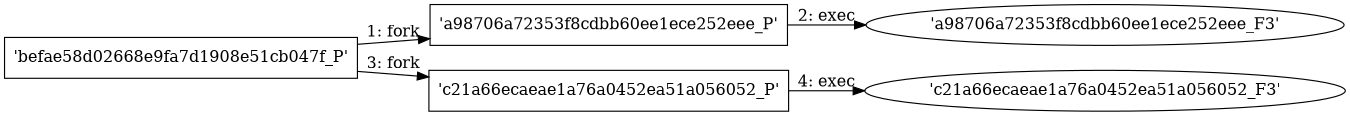 digraph "D:\Learning\Paper\apt\基于CTI的攻击预警\Dataset\攻击图\ASGfromALLCTI\Microsoft Patch Tuesday - May 2018.dot" {
rankdir="LR"
size="9"
fixedsize="false"
splines="true"
nodesep=0.3
ranksep=0
fontsize=10
overlap="scalexy"
engine= "neato"
	"'befae58d02668e9fa7d1908e51cb047f_P'" [node_type=Process shape=box]
	"'a98706a72353f8cdbb60ee1ece252eee_P'" [node_type=Process shape=box]
	"'befae58d02668e9fa7d1908e51cb047f_P'" -> "'a98706a72353f8cdbb60ee1ece252eee_P'" [label="1: fork"]
	"'a98706a72353f8cdbb60ee1ece252eee_P'" [node_type=Process shape=box]
	"'a98706a72353f8cdbb60ee1ece252eee_F3'" [node_type=File shape=ellipse]
	"'a98706a72353f8cdbb60ee1ece252eee_P'" -> "'a98706a72353f8cdbb60ee1ece252eee_F3'" [label="2: exec"]
	"'befae58d02668e9fa7d1908e51cb047f_P'" [node_type=Process shape=box]
	"'c21a66ecaeae1a76a0452ea51a056052_P'" [node_type=Process shape=box]
	"'befae58d02668e9fa7d1908e51cb047f_P'" -> "'c21a66ecaeae1a76a0452ea51a056052_P'" [label="3: fork"]
	"'c21a66ecaeae1a76a0452ea51a056052_P'" [node_type=Process shape=box]
	"'c21a66ecaeae1a76a0452ea51a056052_F3'" [node_type=File shape=ellipse]
	"'c21a66ecaeae1a76a0452ea51a056052_P'" -> "'c21a66ecaeae1a76a0452ea51a056052_F3'" [label="4: exec"]
}
